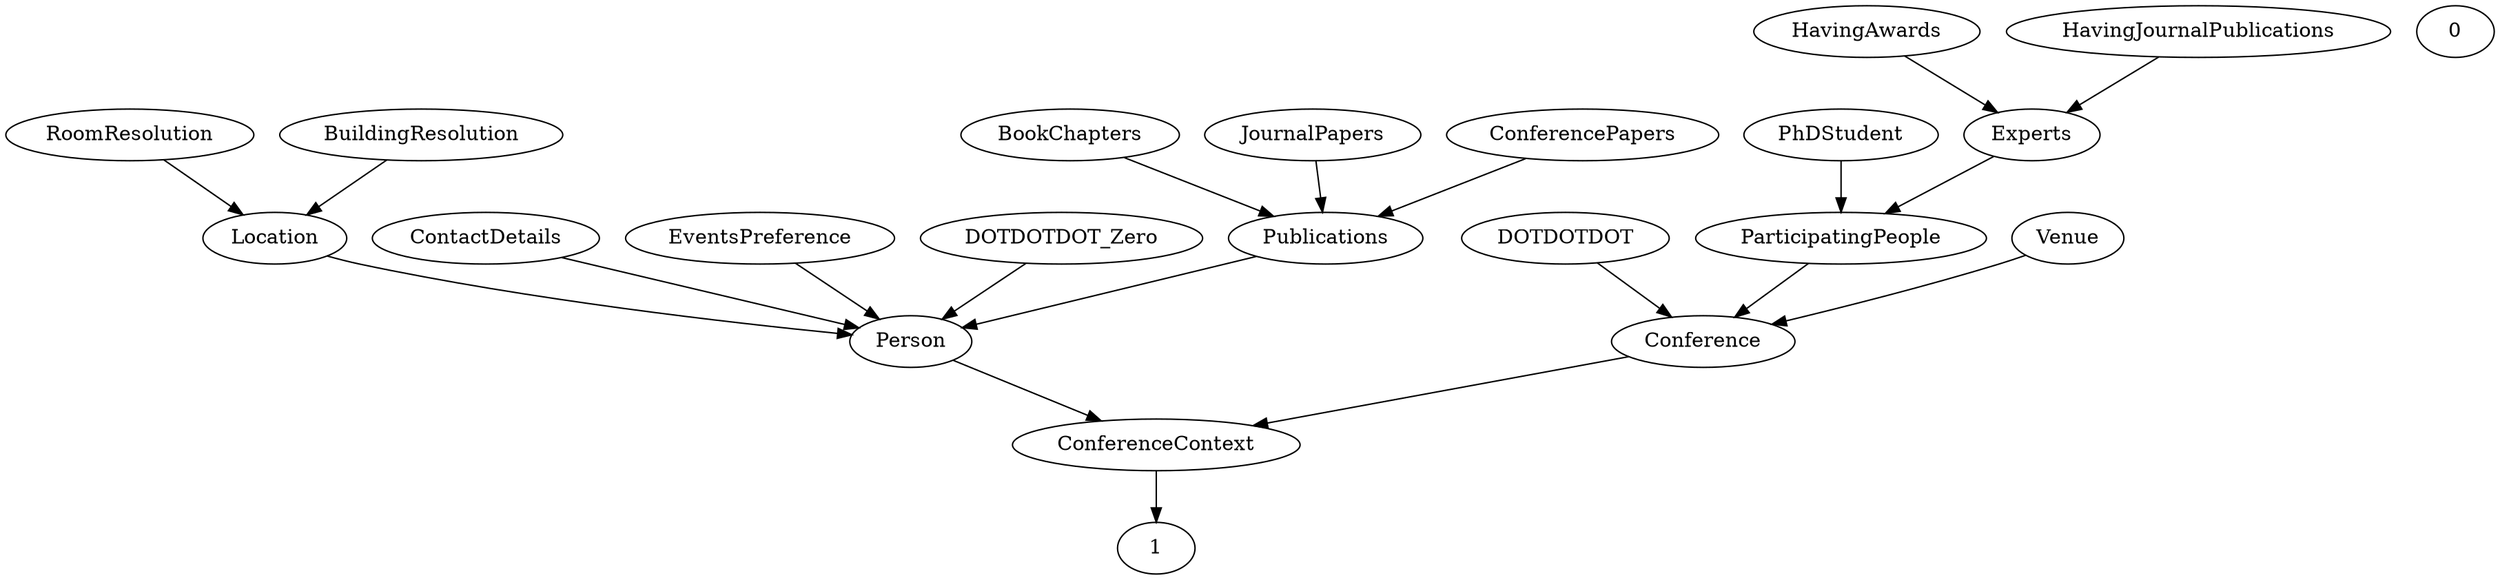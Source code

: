 digraph G {
  Conference;
  HavingAwards;
  BookChapters;
  Location;
  RoomResolution;
  PhDStudent;
  ContactDetails;
  ConferenceContext;
  HavingJournalPublications;
  DOTDOTDOT;
  JournalPapers;
  ParticipatingPeople;
  ConferencePapers;
  EventsPreference;
  BuildingResolution;
  Experts;
  0;
  Person;
  DOTDOTDOT_Zero;
  Venue;
  Publications;
  1;
  DOTDOTDOT_Zero -> Person;
  Person -> ConferenceContext;
  ParticipatingPeople -> Conference;
  ContactDetails -> Person;
  HavingJournalPublications -> Experts;
  PhDStudent -> ParticipatingPeople;
  ConferencePapers -> Publications;
  ConferenceContext -> 1;
  BuildingResolution -> Location;
  RoomResolution -> Location;
  EventsPreference -> Person;
  HavingAwards -> Experts;
  Publications -> Person;
  Conference -> ConferenceContext;
  DOTDOTDOT -> Conference;
  BookChapters -> Publications;
  JournalPapers -> Publications;
  Venue -> Conference;
  Experts -> ParticipatingPeople;
  Location -> Person;
}
